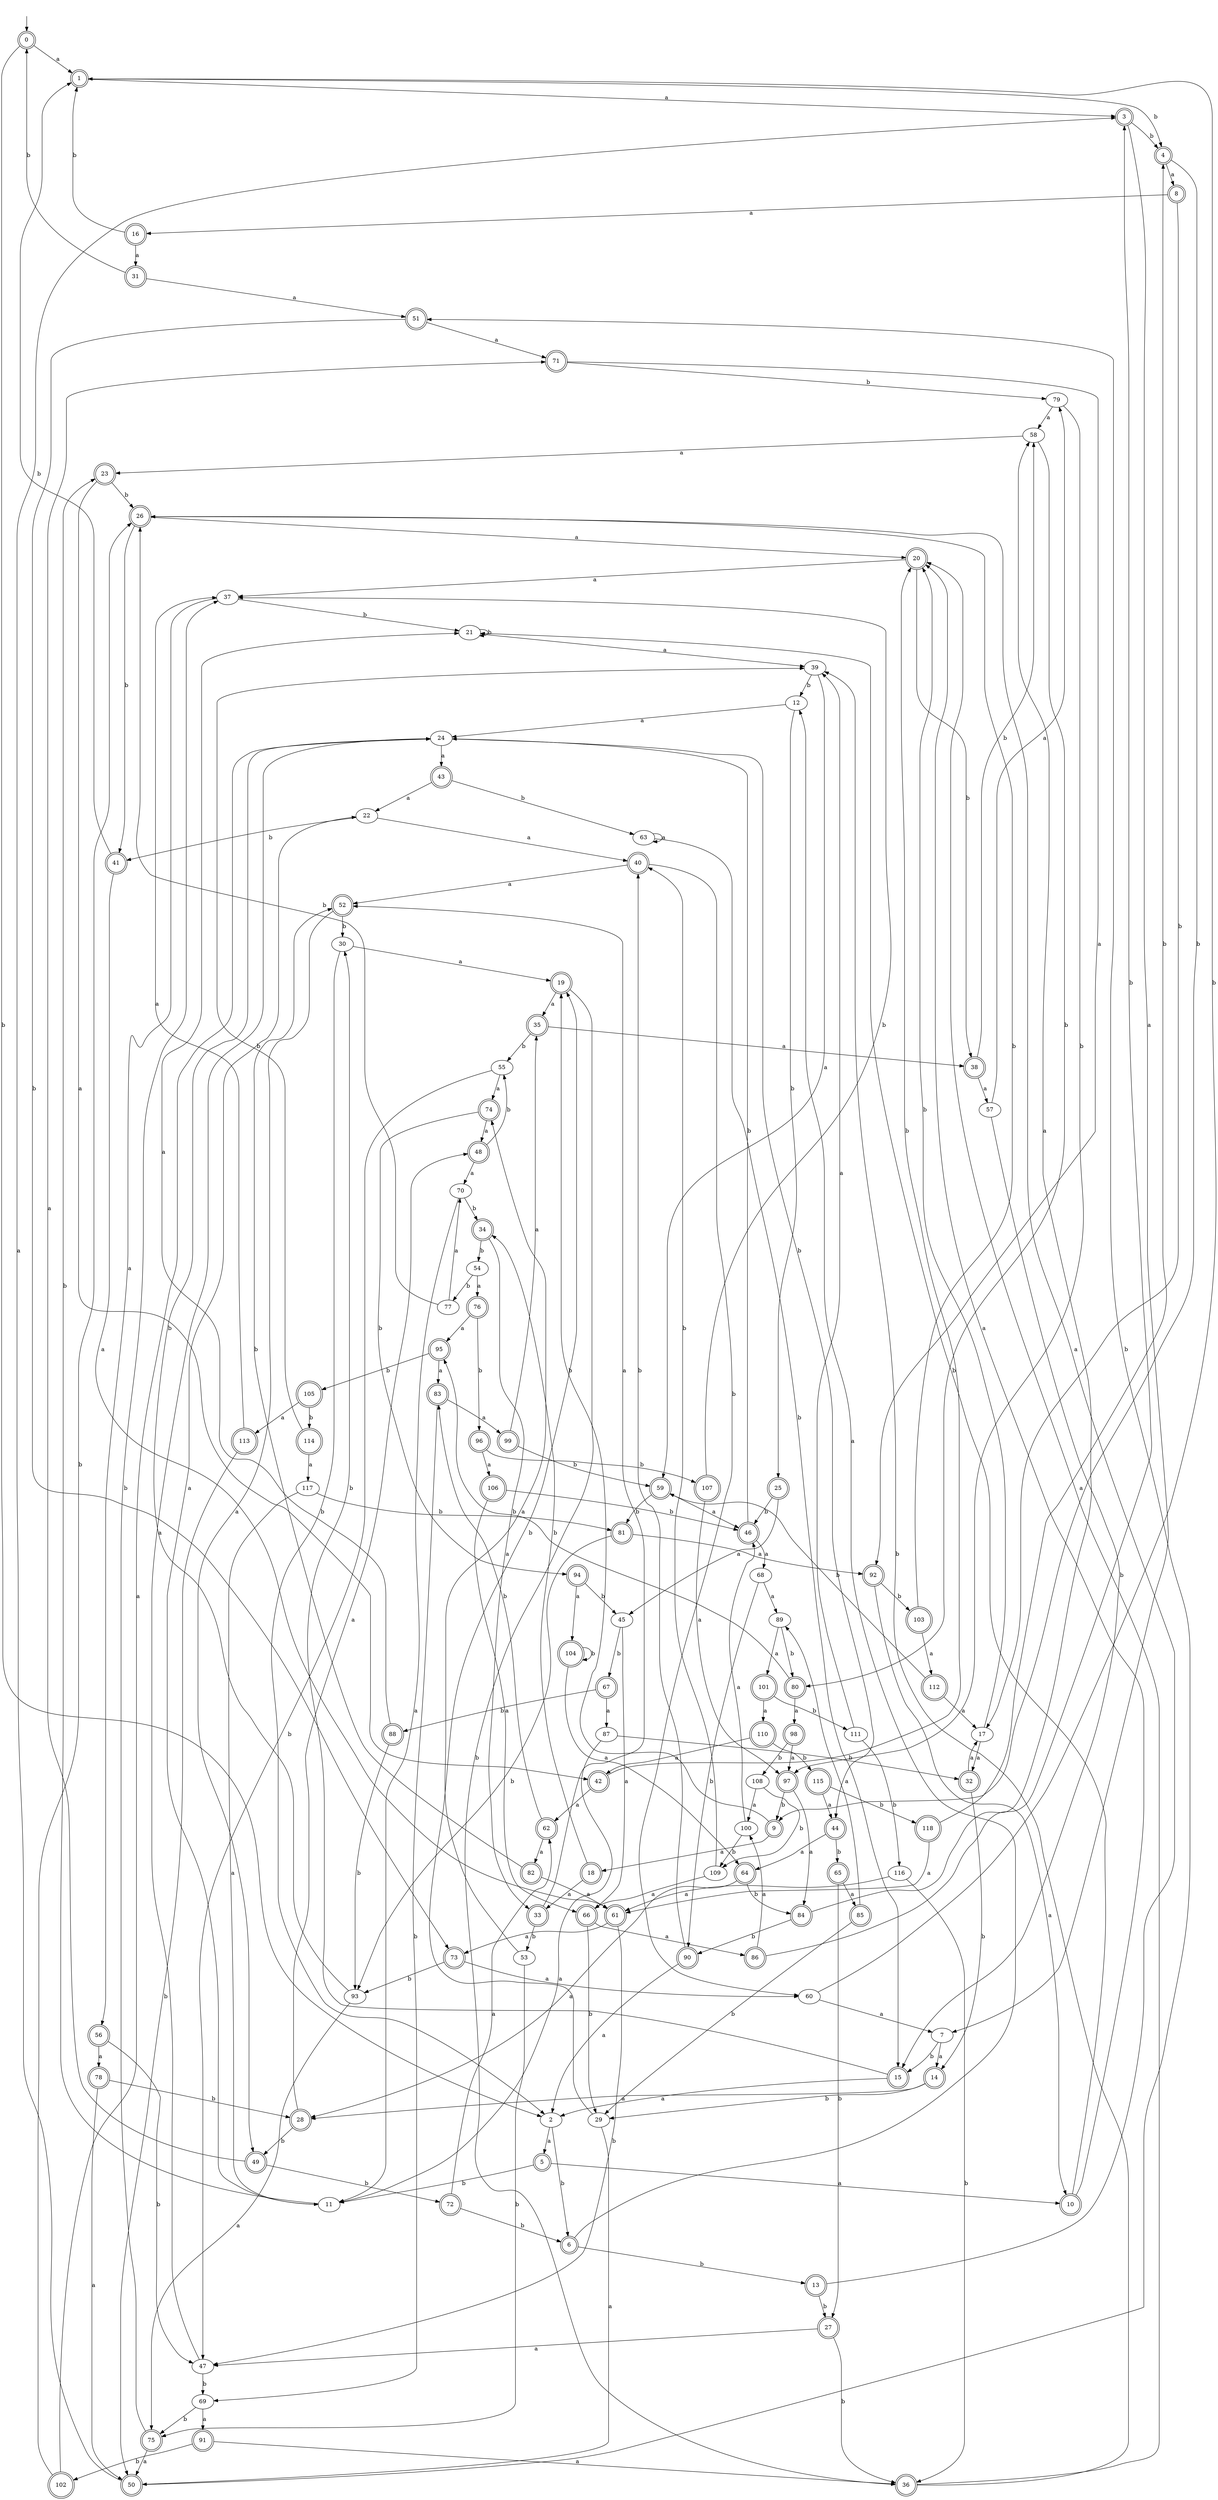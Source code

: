 digraph RandomDFA {
  __start0 [label="", shape=none];
  __start0 -> 0 [label=""];
  0 [shape=circle] [shape=doublecircle]
  0 -> 1 [label="a"]
  0 -> 2 [label="b"]
  1 [shape=doublecircle]
  1 -> 3 [label="a"]
  1 -> 4 [label="b"]
  2
  2 -> 5 [label="a"]
  2 -> 6 [label="b"]
  3 [shape=doublecircle]
  3 -> 7 [label="a"]
  3 -> 4 [label="b"]
  4 [shape=doublecircle]
  4 -> 8 [label="a"]
  4 -> 9 [label="b"]
  5 [shape=doublecircle]
  5 -> 10 [label="a"]
  5 -> 11 [label="b"]
  6 [shape=doublecircle]
  6 -> 12 [label="a"]
  6 -> 13 [label="b"]
  7
  7 -> 14 [label="a"]
  7 -> 15 [label="b"]
  8 [shape=doublecircle]
  8 -> 16 [label="a"]
  8 -> 17 [label="b"]
  9 [shape=doublecircle]
  9 -> 18 [label="a"]
  9 -> 19 [label="b"]
  10 [shape=doublecircle]
  10 -> 20 [label="a"]
  10 -> 21 [label="b"]
  11
  11 -> 22 [label="a"]
  11 -> 23 [label="b"]
  12
  12 -> 24 [label="a"]
  12 -> 25 [label="b"]
  13 [shape=doublecircle]
  13 -> 26 [label="a"]
  13 -> 27 [label="b"]
  14 [shape=doublecircle]
  14 -> 28 [label="a"]
  14 -> 29 [label="b"]
  15 [shape=doublecircle]
  15 -> 2 [label="a"]
  15 -> 30 [label="b"]
  16 [shape=doublecircle]
  16 -> 31 [label="a"]
  16 -> 1 [label="b"]
  17
  17 -> 32 [label="a"]
  17 -> 20 [label="b"]
  18 [shape=doublecircle]
  18 -> 33 [label="a"]
  18 -> 34 [label="b"]
  19 [shape=doublecircle]
  19 -> 35 [label="a"]
  19 -> 36 [label="b"]
  20 [shape=doublecircle]
  20 -> 37 [label="a"]
  20 -> 38 [label="b"]
  21
  21 -> 39 [label="a"]
  21 -> 21 [label="b"]
  22
  22 -> 40 [label="a"]
  22 -> 41 [label="b"]
  23 [shape=doublecircle]
  23 -> 42 [label="a"]
  23 -> 26 [label="b"]
  24
  24 -> 43 [label="a"]
  24 -> 44 [label="b"]
  25 [shape=doublecircle]
  25 -> 45 [label="a"]
  25 -> 46 [label="b"]
  26 [shape=doublecircle]
  26 -> 20 [label="a"]
  26 -> 41 [label="b"]
  27 [shape=doublecircle]
  27 -> 47 [label="a"]
  27 -> 36 [label="b"]
  28 [shape=doublecircle]
  28 -> 48 [label="a"]
  28 -> 49 [label="b"]
  29
  29 -> 50 [label="a"]
  29 -> 19 [label="b"]
  30
  30 -> 19 [label="a"]
  30 -> 2 [label="b"]
  31 [shape=doublecircle]
  31 -> 51 [label="a"]
  31 -> 0 [label="b"]
  32 [shape=doublecircle]
  32 -> 17 [label="a"]
  32 -> 14 [label="b"]
  33 [shape=doublecircle]
  33 -> 52 [label="a"]
  33 -> 53 [label="b"]
  34 [shape=doublecircle]
  34 -> 33 [label="a"]
  34 -> 54 [label="b"]
  35 [shape=doublecircle]
  35 -> 38 [label="a"]
  35 -> 55 [label="b"]
  36 [shape=doublecircle]
  36 -> 20 [label="a"]
  36 -> 39 [label="b"]
  37
  37 -> 56 [label="a"]
  37 -> 21 [label="b"]
  38 [shape=doublecircle]
  38 -> 57 [label="a"]
  38 -> 58 [label="b"]
  39
  39 -> 59 [label="a"]
  39 -> 12 [label="b"]
  40 [shape=doublecircle]
  40 -> 52 [label="a"]
  40 -> 60 [label="b"]
  41 [shape=doublecircle]
  41 -> 61 [label="a"]
  41 -> 1 [label="b"]
  42 [shape=doublecircle]
  42 -> 62 [label="a"]
  42 -> 20 [label="b"]
  43 [shape=doublecircle]
  43 -> 22 [label="a"]
  43 -> 63 [label="b"]
  44 [shape=doublecircle]
  44 -> 64 [label="a"]
  44 -> 65 [label="b"]
  45
  45 -> 66 [label="a"]
  45 -> 67 [label="b"]
  46 [shape=doublecircle]
  46 -> 68 [label="a"]
  46 -> 24 [label="b"]
  47
  47 -> 24 [label="a"]
  47 -> 69 [label="b"]
  48 [shape=doublecircle]
  48 -> 70 [label="a"]
  48 -> 55 [label="b"]
  49 [shape=doublecircle]
  49 -> 71 [label="a"]
  49 -> 72 [label="b"]
  50 [shape=doublecircle]
  50 -> 3 [label="a"]
  50 -> 51 [label="b"]
  51 [shape=doublecircle]
  51 -> 71 [label="a"]
  51 -> 73 [label="b"]
  52 [shape=doublecircle]
  52 -> 49 [label="a"]
  52 -> 30 [label="b"]
  53
  53 -> 74 [label="a"]
  53 -> 75 [label="b"]
  54
  54 -> 76 [label="a"]
  54 -> 77 [label="b"]
  55
  55 -> 74 [label="a"]
  55 -> 47 [label="b"]
  56 [shape=doublecircle]
  56 -> 78 [label="a"]
  56 -> 47 [label="b"]
  57
  57 -> 79 [label="a"]
  57 -> 15 [label="b"]
  58
  58 -> 23 [label="a"]
  58 -> 80 [label="b"]
  59 [shape=doublecircle]
  59 -> 46 [label="a"]
  59 -> 81 [label="b"]
  60
  60 -> 7 [label="a"]
  60 -> 1 [label="b"]
  61 [shape=doublecircle]
  61 -> 73 [label="a"]
  61 -> 47 [label="b"]
  62 [shape=doublecircle]
  62 -> 82 [label="a"]
  62 -> 83 [label="b"]
  63
  63 -> 63 [label="a"]
  63 -> 15 [label="b"]
  64 [shape=doublecircle]
  64 -> 28 [label="a"]
  64 -> 84 [label="b"]
  65 [shape=doublecircle]
  65 -> 85 [label="a"]
  65 -> 27 [label="b"]
  66 [shape=doublecircle]
  66 -> 86 [label="a"]
  66 -> 29 [label="b"]
  67 [shape=doublecircle]
  67 -> 87 [label="a"]
  67 -> 88 [label="b"]
  68
  68 -> 89 [label="a"]
  68 -> 90 [label="b"]
  69
  69 -> 91 [label="a"]
  69 -> 75 [label="b"]
  70
  70 -> 11 [label="a"]
  70 -> 34 [label="b"]
  71 [shape=doublecircle]
  71 -> 92 [label="a"]
  71 -> 79 [label="b"]
  72 [shape=doublecircle]
  72 -> 62 [label="a"]
  72 -> 6 [label="b"]
  73 [shape=doublecircle]
  73 -> 60 [label="a"]
  73 -> 93 [label="b"]
  74 [shape=doublecircle]
  74 -> 48 [label="a"]
  74 -> 94 [label="b"]
  75 [shape=doublecircle]
  75 -> 50 [label="a"]
  75 -> 37 [label="b"]
  76 [shape=doublecircle]
  76 -> 95 [label="a"]
  76 -> 96 [label="b"]
  77
  77 -> 70 [label="a"]
  77 -> 26 [label="b"]
  78 [shape=doublecircle]
  78 -> 50 [label="a"]
  78 -> 28 [label="b"]
  79
  79 -> 58 [label="a"]
  79 -> 97 [label="b"]
  80 [shape=doublecircle]
  80 -> 98 [label="a"]
  80 -> 95 [label="b"]
  81 [shape=doublecircle]
  81 -> 92 [label="a"]
  81 -> 93 [label="b"]
  82 [shape=doublecircle]
  82 -> 61 [label="a"]
  82 -> 52 [label="b"]
  83 [shape=doublecircle]
  83 -> 99 [label="a"]
  83 -> 69 [label="b"]
  84 [shape=doublecircle]
  84 -> 58 [label="a"]
  84 -> 90 [label="b"]
  85 [shape=doublecircle]
  85 -> 89 [label="a"]
  85 -> 29 [label="b"]
  86 [shape=doublecircle]
  86 -> 100 [label="a"]
  86 -> 3 [label="b"]
  87
  87 -> 11 [label="a"]
  87 -> 32 [label="b"]
  88 [shape=doublecircle]
  88 -> 21 [label="a"]
  88 -> 93 [label="b"]
  89
  89 -> 101 [label="a"]
  89 -> 80 [label="b"]
  90 [shape=doublecircle]
  90 -> 2 [label="a"]
  90 -> 40 [label="b"]
  91 [shape=doublecircle]
  91 -> 36 [label="a"]
  91 -> 102 [label="b"]
  92 [shape=doublecircle]
  92 -> 10 [label="a"]
  92 -> 103 [label="b"]
  93
  93 -> 75 [label="a"]
  93 -> 24 [label="b"]
  94 [shape=doublecircle]
  94 -> 104 [label="a"]
  94 -> 45 [label="b"]
  95 [shape=doublecircle]
  95 -> 83 [label="a"]
  95 -> 105 [label="b"]
  96 [shape=doublecircle]
  96 -> 106 [label="a"]
  96 -> 107 [label="b"]
  97 [shape=doublecircle]
  97 -> 84 [label="a"]
  97 -> 9 [label="b"]
  98 [shape=doublecircle]
  98 -> 97 [label="a"]
  98 -> 108 [label="b"]
  99 [shape=doublecircle]
  99 -> 35 [label="a"]
  99 -> 59 [label="b"]
  100
  100 -> 46 [label="a"]
  100 -> 109 [label="b"]
  101 [shape=doublecircle]
  101 -> 110 [label="a"]
  101 -> 111 [label="b"]
  102 [shape=doublecircle]
  102 -> 24 [label="a"]
  102 -> 26 [label="b"]
  103 [shape=doublecircle]
  103 -> 112 [label="a"]
  103 -> 26 [label="b"]
  104 [shape=doublecircle]
  104 -> 64 [label="a"]
  104 -> 104 [label="b"]
  105 [shape=doublecircle]
  105 -> 113 [label="a"]
  105 -> 114 [label="b"]
  106 [shape=doublecircle]
  106 -> 66 [label="a"]
  106 -> 46 [label="b"]
  107 [shape=doublecircle]
  107 -> 97 [label="a"]
  107 -> 37 [label="b"]
  108
  108 -> 100 [label="a"]
  108 -> 109 [label="b"]
  109
  109 -> 66 [label="a"]
  109 -> 40 [label="b"]
  110 [shape=doublecircle]
  110 -> 42 [label="a"]
  110 -> 115 [label="b"]
  111
  111 -> 39 [label="a"]
  111 -> 116 [label="b"]
  112 [shape=doublecircle]
  112 -> 17 [label="a"]
  112 -> 59 [label="b"]
  113 [shape=doublecircle]
  113 -> 37 [label="a"]
  113 -> 50 [label="b"]
  114 [shape=doublecircle]
  114 -> 117 [label="a"]
  114 -> 39 [label="b"]
  115 [shape=doublecircle]
  115 -> 44 [label="a"]
  115 -> 118 [label="b"]
  116
  116 -> 61 [label="a"]
  116 -> 36 [label="b"]
  117
  117 -> 11 [label="a"]
  117 -> 81 [label="b"]
  118 [shape=doublecircle]
  118 -> 61 [label="a"]
  118 -> 4 [label="b"]
}
